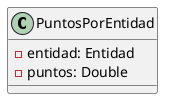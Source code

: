 @startuml
'https://plantuml.com/class-diagram

class PuntosPorEntidad{
   - entidad: Entidad
   - puntos: Double
}

@enduml